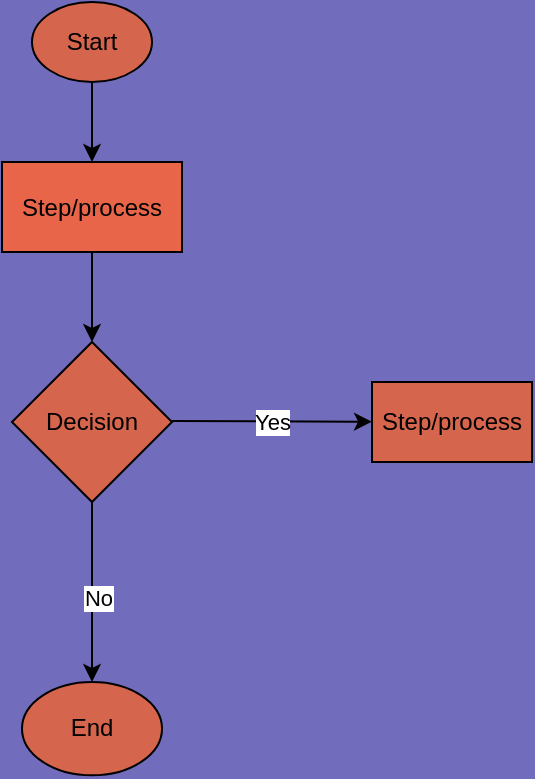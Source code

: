 <mxfile version="24.4.4" type="github">
  <diagram name="Page-1" id="3AtgSh851CPeTZQk0uJ3">
    <mxGraphModel dx="954" dy="640" grid="1" gridSize="10" guides="1" tooltips="1" connect="1" arrows="1" fold="1" page="1" pageScale="1" pageWidth="850" pageHeight="1100" background="#726cbc" math="0" shadow="0">
      <root>
        <mxCell id="0" />
        <mxCell id="1" parent="0" />
        <mxCell id="jzucR2UPrX-zS2bCAqGs-7" value="" style="edgeStyle=orthogonalEdgeStyle;rounded=0;orthogonalLoop=1;jettySize=auto;html=1;" edge="1" parent="1" source="jzucR2UPrX-zS2bCAqGs-1" target="jzucR2UPrX-zS2bCAqGs-6">
          <mxGeometry relative="1" as="geometry" />
        </mxCell>
        <mxCell id="jzucR2UPrX-zS2bCAqGs-1" value="Start" style="ellipse;whiteSpace=wrap;html=1;fillColor=#d6654e;" vertex="1" parent="1">
          <mxGeometry x="330" y="40" width="60" height="40" as="geometry" />
        </mxCell>
        <mxCell id="jzucR2UPrX-zS2bCAqGs-10" value="" style="edgeStyle=orthogonalEdgeStyle;rounded=0;orthogonalLoop=1;jettySize=auto;html=1;" edge="1" parent="1" source="jzucR2UPrX-zS2bCAqGs-6" target="jzucR2UPrX-zS2bCAqGs-9">
          <mxGeometry relative="1" as="geometry" />
        </mxCell>
        <mxCell id="jzucR2UPrX-zS2bCAqGs-6" value="Step/process" style="whiteSpace=wrap;html=1;fillColor=#e8654a;" vertex="1" parent="1">
          <mxGeometry x="315" y="120" width="90" height="45" as="geometry" />
        </mxCell>
        <mxCell id="jzucR2UPrX-zS2bCAqGs-8" style="edgeStyle=orthogonalEdgeStyle;rounded=0;orthogonalLoop=1;jettySize=auto;html=1;exitX=0.5;exitY=1;exitDx=0;exitDy=0;" edge="1" parent="1" source="jzucR2UPrX-zS2bCAqGs-6" target="jzucR2UPrX-zS2bCAqGs-6">
          <mxGeometry relative="1" as="geometry" />
        </mxCell>
        <mxCell id="jzucR2UPrX-zS2bCAqGs-16" style="edgeStyle=orthogonalEdgeStyle;rounded=0;orthogonalLoop=1;jettySize=auto;html=1;" edge="1" parent="1" source="jzucR2UPrX-zS2bCAqGs-9" target="jzucR2UPrX-zS2bCAqGs-22">
          <mxGeometry relative="1" as="geometry">
            <mxPoint x="360" y="420" as="targetPoint" />
          </mxGeometry>
        </mxCell>
        <mxCell id="jzucR2UPrX-zS2bCAqGs-18" value="No" style="edgeLabel;html=1;align=center;verticalAlign=middle;resizable=0;points=[];" vertex="1" connectable="0" parent="jzucR2UPrX-zS2bCAqGs-16">
          <mxGeometry x="0.05" y="3" relative="1" as="geometry">
            <mxPoint as="offset" />
          </mxGeometry>
        </mxCell>
        <mxCell id="jzucR2UPrX-zS2bCAqGs-9" value="Decision" style="rhombus;whiteSpace=wrap;html=1;fillColor=#d6654e;" vertex="1" parent="1">
          <mxGeometry x="320" y="210" width="80" height="80" as="geometry" />
        </mxCell>
        <mxCell id="jzucR2UPrX-zS2bCAqGs-12" value="Yes" style="edgeStyle=none;orthogonalLoop=1;jettySize=auto;html=1;rounded=0;" edge="1" parent="1" target="jzucR2UPrX-zS2bCAqGs-23">
          <mxGeometry width="100" relative="1" as="geometry">
            <mxPoint x="400" y="249.5" as="sourcePoint" />
            <mxPoint x="500" y="249.5" as="targetPoint" />
            <Array as="points" />
          </mxGeometry>
        </mxCell>
        <mxCell id="jzucR2UPrX-zS2bCAqGs-22" value="End" style="ellipse;whiteSpace=wrap;html=1;fillColor=#d6654e;" vertex="1" parent="1">
          <mxGeometry x="325" y="380" width="70" height="46.67" as="geometry" />
        </mxCell>
        <mxCell id="jzucR2UPrX-zS2bCAqGs-23" value="Step/process" style="rounded=0;whiteSpace=wrap;html=1;fillColor=#d6654e;" vertex="1" parent="1">
          <mxGeometry x="500" y="230" width="80" height="40" as="geometry" />
        </mxCell>
      </root>
    </mxGraphModel>
  </diagram>
</mxfile>

